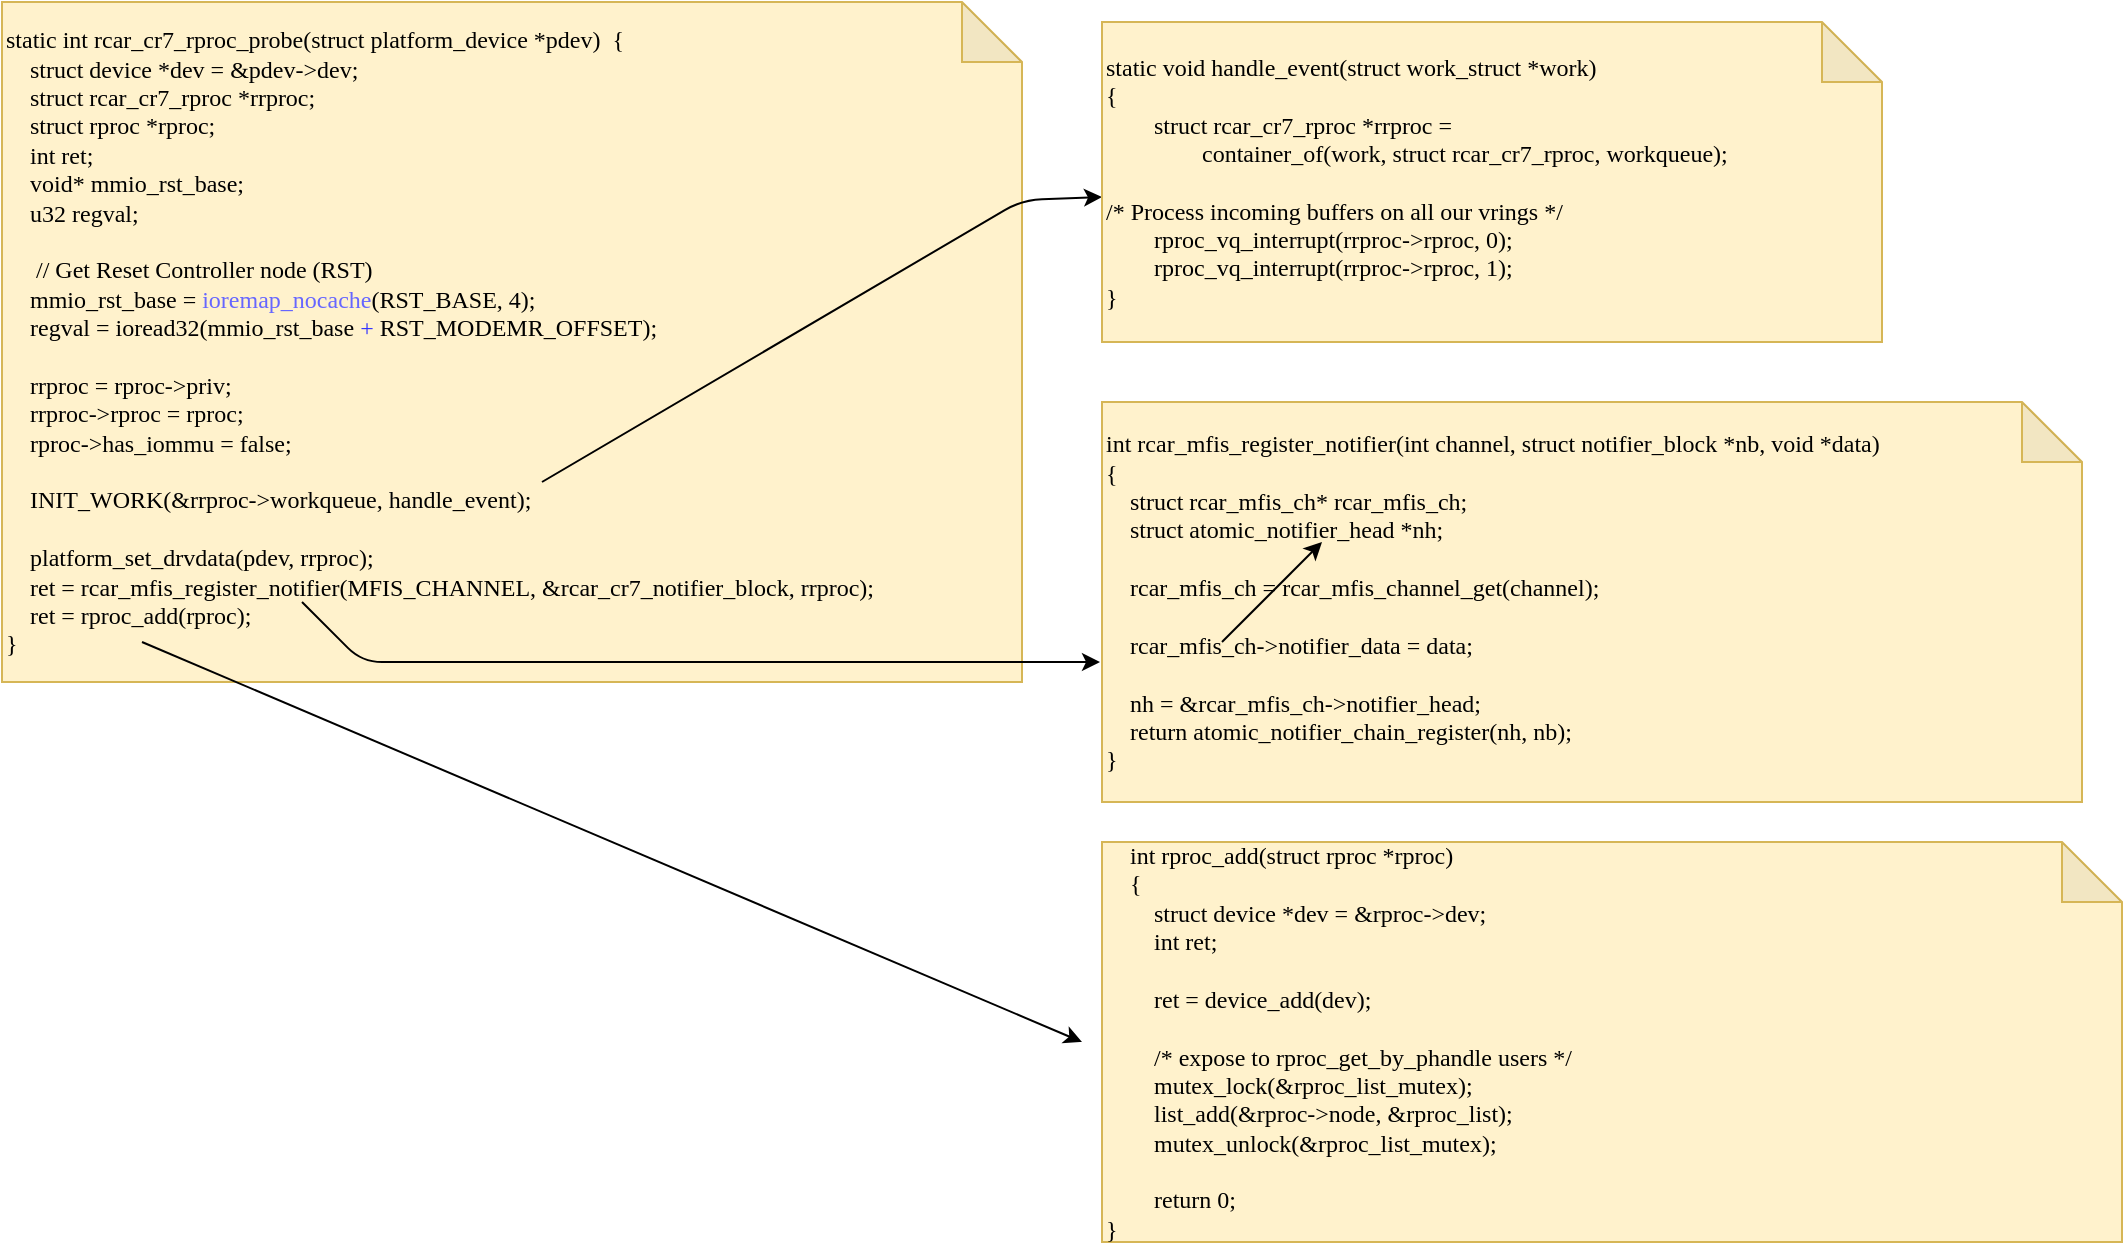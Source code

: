 <mxfile version="13.5.1" type="github">
  <diagram id="FbFJJBOBrlT_LoqqgO9q" name="Page-1">
    <mxGraphModel dx="1422" dy="762" grid="1" gridSize="10" guides="1" tooltips="1" connect="1" arrows="1" fold="1" page="1" pageScale="1" pageWidth="850" pageHeight="1100" math="0" shadow="0">
      <root>
        <mxCell id="0" />
        <mxCell id="1" parent="0" />
        <mxCell id="iIErcDSMbeZujc61zSbI-16" value="&lt;span&gt;static int rcar_cr7_rproc_probe(struct platform_device *pdev)&amp;nbsp; {&lt;/span&gt;&lt;br&gt;&lt;span&gt;&amp;nbsp; &amp;nbsp;&amp;nbsp;&lt;/span&gt;&lt;span&gt;struct device *dev = &amp;amp;pdev-&amp;gt;dev;&lt;/span&gt;&lt;div&gt;&amp;nbsp; &amp;nbsp; struct rcar_cr7_rproc *rrproc;&lt;/div&gt;&lt;div&gt;&amp;nbsp; &amp;nbsp; struct rproc *rproc;&lt;/div&gt;&lt;div&gt;&amp;nbsp; &amp;nbsp; int ret;&lt;/div&gt;&lt;div&gt;&amp;nbsp; &amp;nbsp; void* mmio_rst_base;&amp;nbsp;&lt;/div&gt;&lt;div&gt;&amp;nbsp; &amp;nbsp; u32 regval;&lt;/div&gt;&lt;br&gt;&lt;span&gt;&amp;nbsp; &amp;nbsp;&amp;nbsp;&lt;/span&gt;&lt;span&gt;	&lt;/span&gt;&lt;span&gt;// Get Reset Controller node (RST)&lt;/span&gt;&lt;div&gt;&amp;nbsp; &amp;nbsp; mmio_rst_base =&amp;nbsp;&lt;font color=&quot;#6666ff&quot;&gt;ioremap_nocache&lt;/font&gt;(RST_BASE, 4);&lt;/div&gt;&lt;div&gt;&amp;nbsp; &amp;nbsp; regval = ioread32(mmio_rst_base&lt;font color=&quot;#3333ff&quot;&gt;&amp;nbsp;+&lt;/font&gt;&amp;nbsp;RST_MODEMR_OFFSET);&lt;/div&gt;&lt;br&gt;&lt;span&gt;&amp;nbsp; &amp;nbsp;&amp;nbsp;&lt;/span&gt;&lt;span&gt;rrproc = rproc-&amp;gt;priv;&lt;/span&gt;&lt;div&gt;&amp;nbsp; &amp;nbsp; rrproc-&amp;gt;rproc = rproc;&lt;/div&gt;&lt;div&gt;&amp;nbsp; &amp;nbsp; rproc-&amp;gt;has_iommu = false;&lt;/div&gt;&lt;br&gt;&lt;span&gt;&amp;nbsp; &amp;nbsp;&amp;nbsp;INIT_WORK(&amp;amp;rrproc-&amp;gt;workqueue, handle_event);&lt;/span&gt;&lt;br&gt;&lt;span&gt;&amp;nbsp; &amp;nbsp;&amp;nbsp;&lt;/span&gt;&lt;br&gt;&lt;span&gt;&amp;nbsp; &amp;nbsp;&amp;nbsp;&lt;/span&gt;&lt;span&gt;platform_set_drvdata(pdev, rrproc);&lt;br&gt;&lt;/span&gt;&lt;div&gt;&amp;nbsp; &amp;nbsp; ret = rcar_mfis_register_notifier(MFIS_CHANNEL, &amp;amp;rcar_cr7_notifier_block, rrproc);&lt;/div&gt;&lt;span&gt;&amp;nbsp; &amp;nbsp;&amp;nbsp;ret = rproc_add(rproc);&lt;/span&gt;&lt;br&gt;&lt;span&gt;}&lt;/span&gt;" style="shape=note;whiteSpace=wrap;html=1;backgroundOutline=1;darkOpacity=0.05;labelBackgroundColor=none;fontFamily=Tahoma;align=left;fillColor=#fff2cc;strokeColor=#d6b656;" vertex="1" parent="1">
          <mxGeometry x="10" y="30" width="510" height="340" as="geometry" />
        </mxCell>
        <mxCell id="iIErcDSMbeZujc61zSbI-19" value="" style="endArrow=classic;html=1;fontFamily=Tahoma;" edge="1" parent="1" target="iIErcDSMbeZujc61zSbI-20">
          <mxGeometry width="50" height="50" relative="1" as="geometry">
            <mxPoint x="280" y="270" as="sourcePoint" />
            <mxPoint x="540" y="270" as="targetPoint" />
            <Array as="points">
              <mxPoint x="520" y="129" />
            </Array>
          </mxGeometry>
        </mxCell>
        <mxCell id="iIErcDSMbeZujc61zSbI-20" value="&lt;div&gt;static void handle_event(struct work_struct *work)&lt;/div&gt;&lt;div&gt;{&lt;/div&gt;&lt;div&gt;&amp;nbsp; &amp;nbsp; &amp;nbsp; &amp;nbsp; struct rcar_cr7_rproc *rrproc =&lt;/div&gt;&lt;div&gt;&amp;nbsp; &amp;nbsp; &amp;nbsp; &amp;nbsp; &amp;nbsp; &amp;nbsp; &amp;nbsp; &amp;nbsp; container_of(work, struct rcar_cr7_rproc, workqueue);&lt;/div&gt;&lt;div&gt;&lt;br&gt;&lt;/div&gt;&lt;div&gt;&lt;span&gt;	&lt;/span&gt;/* Process incoming buffers on all our vrings */&lt;/div&gt;&lt;div&gt;&amp;nbsp; &amp;nbsp; &amp;nbsp; &amp;nbsp; rproc_vq_interrupt(rrproc-&amp;gt;rproc, 0);&lt;/div&gt;&lt;div&gt;&amp;nbsp; &amp;nbsp; &amp;nbsp; &amp;nbsp; rproc_vq_interrupt(rrproc-&amp;gt;rproc, 1);&lt;/div&gt;&lt;div&gt;}&lt;/div&gt;" style="shape=note;whiteSpace=wrap;html=1;backgroundOutline=1;darkOpacity=0.05;labelBackgroundColor=none;fontFamily=Tahoma;align=left;fillColor=#fff2cc;strokeColor=#d6b656;" vertex="1" parent="1">
          <mxGeometry x="560" y="40" width="390" height="160" as="geometry" />
        </mxCell>
        <mxCell id="iIErcDSMbeZujc61zSbI-21" value="&lt;div&gt;int rcar_mfis_register_notifier(int channel, struct notifier_block *nb, void *data)&lt;/div&gt;&lt;div&gt;{&lt;/div&gt;&lt;div&gt;&amp;nbsp; &amp;nbsp; struct rcar_mfis_ch* rcar_mfis_ch;&lt;/div&gt;&lt;div&gt;&amp;nbsp; &amp;nbsp; struct atomic_notifier_head *nh;&lt;/div&gt;&lt;div&gt;&lt;br&gt;&lt;/div&gt;&lt;div&gt;&amp;nbsp; &amp;nbsp; rcar_mfis_ch = rcar_mfis_channel_get(channel);&lt;/div&gt;&lt;div&gt;&lt;br&gt;&lt;/div&gt;&lt;div&gt;&amp;nbsp; &amp;nbsp; rcar_mfis_ch-&amp;gt;notifier_data = data;&lt;/div&gt;&lt;div&gt;&lt;br&gt;&lt;/div&gt;&lt;div&gt;&amp;nbsp; &amp;nbsp; nh = &amp;amp;rcar_mfis_ch-&amp;gt;notifier_head;&lt;/div&gt;&lt;div&gt;&amp;nbsp; &amp;nbsp; return atomic_notifier_chain_register(nh, nb);&lt;/div&gt;&lt;div&gt;}&lt;/div&gt;" style="shape=note;whiteSpace=wrap;html=1;backgroundOutline=1;darkOpacity=0.05;labelBackgroundColor=none;fontFamily=Tahoma;align=left;fillColor=#fff2cc;strokeColor=#d6b656;" vertex="1" parent="1">
          <mxGeometry x="560" y="230" width="490" height="200" as="geometry" />
        </mxCell>
        <mxCell id="iIErcDSMbeZujc61zSbI-23" value="" style="endArrow=classic;html=1;fontFamily=Tahoma;" edge="1" parent="1">
          <mxGeometry width="50" height="50" relative="1" as="geometry">
            <mxPoint x="160" y="330" as="sourcePoint" />
            <mxPoint x="559" y="360" as="targetPoint" />
            <Array as="points">
              <mxPoint x="190" y="360" />
            </Array>
          </mxGeometry>
        </mxCell>
        <mxCell id="iIErcDSMbeZujc61zSbI-27" value="&lt;div&gt;&amp;nbsp; &amp;nbsp; int rproc_add(struct rproc *rproc)&lt;/div&gt;&lt;div&gt;&amp;nbsp; &amp;nbsp; {&lt;/div&gt;&lt;div&gt;&amp;nbsp; &amp;nbsp; &amp;nbsp; &amp;nbsp; struct device *dev = &amp;amp;rproc-&amp;gt;dev;&lt;/div&gt;&lt;div&gt;&amp;nbsp; &amp;nbsp; &amp;nbsp; &amp;nbsp; int ret;&lt;/div&gt;&lt;div&gt;&lt;br&gt;&lt;/div&gt;&lt;div&gt;&amp;nbsp; &amp;nbsp; &amp;nbsp; &amp;nbsp; ret = device_add(dev);&lt;/div&gt;&lt;div&gt;&amp;nbsp; &amp;nbsp; &amp;nbsp; &amp;nbsp;&amp;nbsp;&lt;/div&gt;&lt;div&gt;&amp;nbsp; &amp;nbsp; &amp;nbsp; &amp;nbsp; /* expose to rproc_get_by_phandle users */&lt;/div&gt;&lt;div&gt;&amp;nbsp; &amp;nbsp; &amp;nbsp; &amp;nbsp; mutex_lock(&amp;amp;rproc_list_mutex);&lt;/div&gt;&lt;div&gt;&amp;nbsp; &amp;nbsp; &amp;nbsp; &amp;nbsp; list_add(&amp;amp;rproc-&amp;gt;node, &amp;amp;rproc_list);&lt;/div&gt;&lt;div&gt;&amp;nbsp; &amp;nbsp; &amp;nbsp; &amp;nbsp; mutex_unlock(&amp;amp;rproc_list_mutex);&lt;/div&gt;&lt;div&gt;&lt;br&gt;&lt;/div&gt;&lt;div&gt;&amp;nbsp; &amp;nbsp; &amp;nbsp; &amp;nbsp; return 0;&lt;/div&gt;&lt;div&gt;}&lt;/div&gt;" style="shape=note;whiteSpace=wrap;html=1;backgroundOutline=1;darkOpacity=0.05;labelBackgroundColor=none;fontFamily=Tahoma;align=left;fillColor=#fff2cc;strokeColor=#d6b656;" vertex="1" parent="1">
          <mxGeometry x="560" y="450" width="510" height="200" as="geometry" />
        </mxCell>
        <mxCell id="iIErcDSMbeZujc61zSbI-28" value="" style="endArrow=classic;html=1;fontFamily=Tahoma;" edge="1" parent="1">
          <mxGeometry width="50" height="50" relative="1" as="geometry">
            <mxPoint x="620" y="350" as="sourcePoint" />
            <mxPoint x="670" y="300" as="targetPoint" />
          </mxGeometry>
        </mxCell>
        <mxCell id="iIErcDSMbeZujc61zSbI-29" value="" style="endArrow=classic;html=1;fontFamily=Tahoma;" edge="1" parent="1">
          <mxGeometry width="50" height="50" relative="1" as="geometry">
            <mxPoint x="80" y="350" as="sourcePoint" />
            <mxPoint x="550" y="550" as="targetPoint" />
          </mxGeometry>
        </mxCell>
      </root>
    </mxGraphModel>
  </diagram>
</mxfile>
